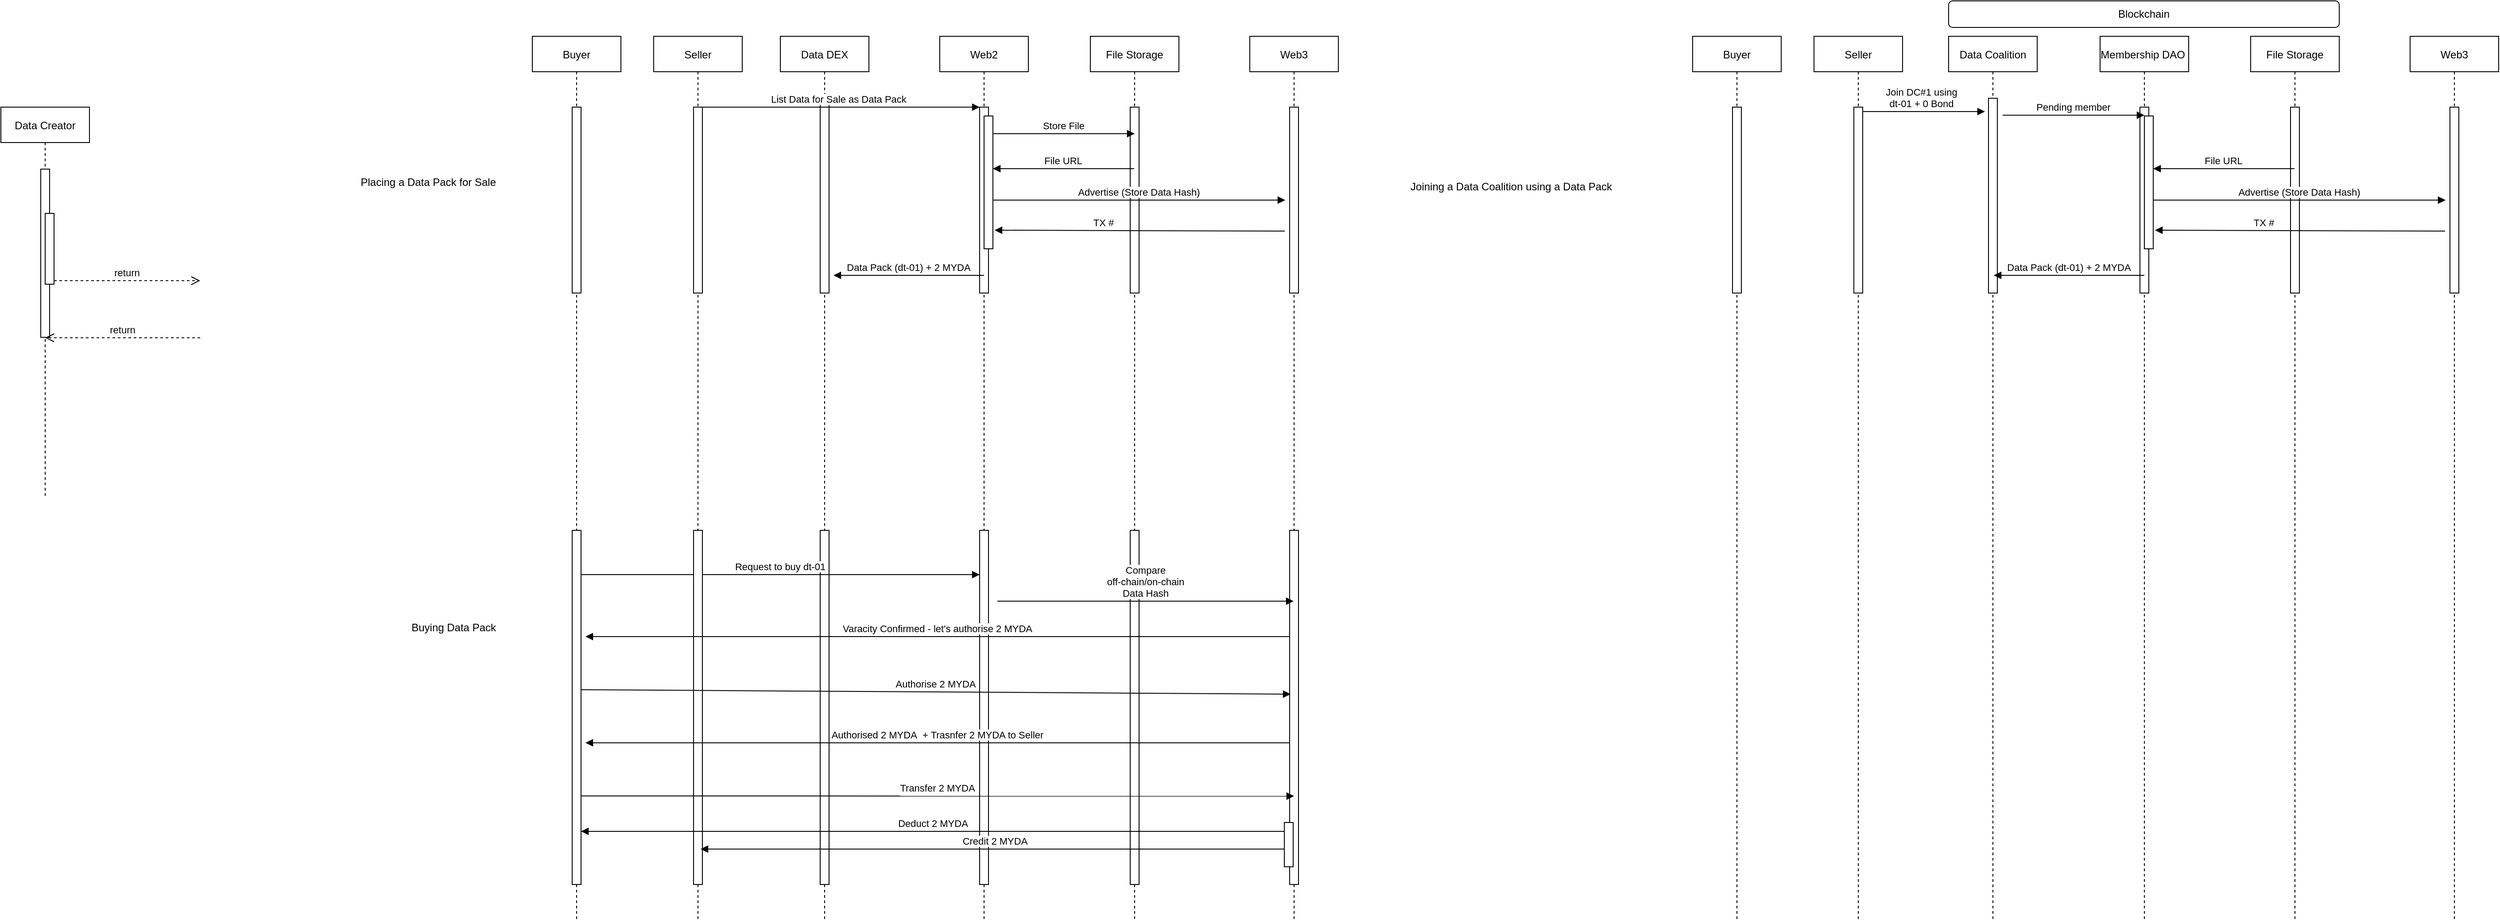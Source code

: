 <mxfile version="14.9.4" type="github">
  <diagram id="kgpKYQtTHZ0yAKxKKP6v" name="Page-1">
    <mxGraphModel dx="2038" dy="643" grid="1" gridSize="10" guides="1" tooltips="1" connect="1" arrows="1" fold="1" page="1" pageScale="1" pageWidth="850" pageHeight="1100" math="0" shadow="0">
      <root>
        <mxCell id="0" />
        <mxCell id="1" parent="0" />
        <mxCell id="3nuBFxr9cyL0pnOWT2aG-1" value="Data DEX" style="shape=umlLifeline;perimeter=lifelinePerimeter;container=1;collapsible=0;recursiveResize=0;rounded=0;shadow=0;strokeWidth=1;" parent="1" vertex="1">
          <mxGeometry x="120" y="80" width="100" height="1000" as="geometry" />
        </mxCell>
        <mxCell id="3nuBFxr9cyL0pnOWT2aG-2" value="" style="points=[];perimeter=orthogonalPerimeter;rounded=0;shadow=0;strokeWidth=1;" parent="3nuBFxr9cyL0pnOWT2aG-1" vertex="1">
          <mxGeometry x="45" y="70" width="10" height="220" as="geometry" />
        </mxCell>
        <mxCell id="3nuBFxr9cyL0pnOWT2aG-5" value="Web2" style="shape=umlLifeline;perimeter=lifelinePerimeter;container=1;collapsible=0;recursiveResize=0;rounded=0;shadow=0;strokeWidth=1;" parent="1" vertex="1">
          <mxGeometry x="300" y="80" width="100" height="1000" as="geometry" />
        </mxCell>
        <mxCell id="3nuBFxr9cyL0pnOWT2aG-6" value="" style="points=[];perimeter=orthogonalPerimeter;rounded=0;shadow=0;strokeWidth=1;" parent="3nuBFxr9cyL0pnOWT2aG-5" vertex="1">
          <mxGeometry x="45" y="80" width="10" height="210" as="geometry" />
        </mxCell>
        <mxCell id="3nuBFxr9cyL0pnOWT2aG-8" value="List Data for Sale as Data Pack" style="verticalAlign=bottom;endArrow=block;entryX=0;entryY=0;shadow=0;strokeWidth=1;" parent="1" source="1JZwEOz0w4YKWxdGUJ9g-25" target="3nuBFxr9cyL0pnOWT2aG-6" edge="1">
          <mxGeometry relative="1" as="geometry">
            <mxPoint x="275" y="160" as="sourcePoint" />
          </mxGeometry>
        </mxCell>
        <mxCell id="1JZwEOz0w4YKWxdGUJ9g-1" value="Web3" style="shape=umlLifeline;perimeter=lifelinePerimeter;container=1;collapsible=0;recursiveResize=0;rounded=0;shadow=0;strokeWidth=1;" vertex="1" parent="1">
          <mxGeometry x="650" y="80" width="100" height="1000" as="geometry" />
        </mxCell>
        <mxCell id="1JZwEOz0w4YKWxdGUJ9g-2" value="" style="points=[];perimeter=orthogonalPerimeter;rounded=0;shadow=0;strokeWidth=1;" vertex="1" parent="1JZwEOz0w4YKWxdGUJ9g-1">
          <mxGeometry x="45" y="80" width="10" height="210" as="geometry" />
        </mxCell>
        <mxCell id="1JZwEOz0w4YKWxdGUJ9g-3" value="File Storage" style="shape=umlLifeline;perimeter=lifelinePerimeter;container=1;collapsible=0;recursiveResize=0;rounded=0;shadow=0;strokeWidth=1;" vertex="1" parent="1">
          <mxGeometry x="470" y="80" width="100" height="1000" as="geometry" />
        </mxCell>
        <mxCell id="1JZwEOz0w4YKWxdGUJ9g-4" value="" style="points=[];perimeter=orthogonalPerimeter;rounded=0;shadow=0;strokeWidth=1;" vertex="1" parent="1JZwEOz0w4YKWxdGUJ9g-3">
          <mxGeometry x="45" y="80" width="10" height="210" as="geometry" />
        </mxCell>
        <mxCell id="1JZwEOz0w4YKWxdGUJ9g-5" value="Store File" style="verticalAlign=bottom;endArrow=block;shadow=0;strokeWidth=1;" edge="1" parent="1">
          <mxGeometry relative="1" as="geometry">
            <mxPoint x="360" y="190.0" as="sourcePoint" />
            <mxPoint x="520" y="190" as="targetPoint" />
          </mxGeometry>
        </mxCell>
        <mxCell id="1JZwEOz0w4YKWxdGUJ9g-6" value="File URL" style="verticalAlign=bottom;endArrow=block;entryX=1;entryY=0;shadow=0;strokeWidth=1;" edge="1" parent="1" source="1JZwEOz0w4YKWxdGUJ9g-3">
          <mxGeometry relative="1" as="geometry">
            <mxPoint x="500" y="230" as="sourcePoint" />
            <mxPoint x="360" y="229.5" as="targetPoint" />
          </mxGeometry>
        </mxCell>
        <mxCell id="1JZwEOz0w4YKWxdGUJ9g-7" value="" style="points=[];perimeter=orthogonalPerimeter;rounded=0;shadow=0;strokeWidth=1;" vertex="1" parent="1">
          <mxGeometry x="350" y="170" width="10" height="150" as="geometry" />
        </mxCell>
        <mxCell id="1JZwEOz0w4YKWxdGUJ9g-8" value="Advertise (Store Data Hash)" style="verticalAlign=bottom;endArrow=block;shadow=0;strokeWidth=1;" edge="1" parent="1">
          <mxGeometry relative="1" as="geometry">
            <mxPoint x="360" y="265.0" as="sourcePoint" />
            <mxPoint x="690" y="265" as="targetPoint" />
          </mxGeometry>
        </mxCell>
        <mxCell id="1JZwEOz0w4YKWxdGUJ9g-10" value="TX #" style="verticalAlign=bottom;endArrow=block;entryX=1.2;entryY=0.86;shadow=0;strokeWidth=1;entryDx=0;entryDy=0;entryPerimeter=0;" edge="1" parent="1" target="1JZwEOz0w4YKWxdGUJ9g-7">
          <mxGeometry x="0.248" relative="1" as="geometry">
            <mxPoint x="689.5" y="300" as="sourcePoint" />
            <mxPoint x="530" y="300" as="targetPoint" />
            <mxPoint as="offset" />
          </mxGeometry>
        </mxCell>
        <mxCell id="1JZwEOz0w4YKWxdGUJ9g-11" value="Data Creator" style="shape=umlLifeline;perimeter=lifelinePerimeter;container=1;collapsible=0;recursiveResize=0;rounded=0;shadow=0;strokeWidth=1;" vertex="1" parent="1">
          <mxGeometry x="-760" y="160" width="100" height="440" as="geometry" />
        </mxCell>
        <mxCell id="1JZwEOz0w4YKWxdGUJ9g-12" value="" style="points=[];perimeter=orthogonalPerimeter;rounded=0;shadow=0;strokeWidth=1;" vertex="1" parent="1JZwEOz0w4YKWxdGUJ9g-11">
          <mxGeometry x="45" y="70" width="10" height="190" as="geometry" />
        </mxCell>
        <mxCell id="1JZwEOz0w4YKWxdGUJ9g-13" value="" style="points=[];perimeter=orthogonalPerimeter;rounded=0;shadow=0;strokeWidth=1;" vertex="1" parent="1JZwEOz0w4YKWxdGUJ9g-11">
          <mxGeometry x="50" y="120" width="10" height="80" as="geometry" />
        </mxCell>
        <mxCell id="1JZwEOz0w4YKWxdGUJ9g-14" value="return" style="verticalAlign=bottom;endArrow=open;dashed=1;endSize=8;exitX=0;exitY=0.95;shadow=0;strokeWidth=1;" edge="1" parent="1" target="1JZwEOz0w4YKWxdGUJ9g-11">
          <mxGeometry relative="1" as="geometry">
            <mxPoint x="-605" y="316" as="targetPoint" />
            <mxPoint x="-535" y="420.5" as="sourcePoint" />
          </mxGeometry>
        </mxCell>
        <mxCell id="1JZwEOz0w4YKWxdGUJ9g-15" value="return" style="verticalAlign=bottom;endArrow=open;dashed=1;endSize=8;exitX=1;exitY=0.95;shadow=0;strokeWidth=1;" edge="1" parent="1" source="1JZwEOz0w4YKWxdGUJ9g-13">
          <mxGeometry relative="1" as="geometry">
            <mxPoint x="-535" y="356" as="targetPoint" />
          </mxGeometry>
        </mxCell>
        <mxCell id="1JZwEOz0w4YKWxdGUJ9g-16" value="Data Pack (dt-01) + 2 MYDA" style="verticalAlign=bottom;endArrow=block;shadow=0;strokeWidth=1;" edge="1" parent="1">
          <mxGeometry relative="1" as="geometry">
            <mxPoint x="350" y="350" as="sourcePoint" />
            <mxPoint x="180" y="350" as="targetPoint" />
          </mxGeometry>
        </mxCell>
        <mxCell id="1JZwEOz0w4YKWxdGUJ9g-17" value="Placing a Data Pack for Sale" style="text;html=1;align=right;verticalAlign=middle;resizable=0;points=[];autosize=1;strokeColor=none;" vertex="1" parent="1">
          <mxGeometry x="-370" y="235" width="170" height="20" as="geometry" />
        </mxCell>
        <mxCell id="1JZwEOz0w4YKWxdGUJ9g-18" value="Buying Data Pack" style="text;html=1;align=right;verticalAlign=middle;resizable=0;points=[];autosize=1;strokeColor=none;" vertex="1" parent="1">
          <mxGeometry x="-310" y="738" width="110" height="20" as="geometry" />
        </mxCell>
        <mxCell id="1JZwEOz0w4YKWxdGUJ9g-19" value="" style="points=[];perimeter=orthogonalPerimeter;rounded=0;shadow=0;strokeWidth=1;" vertex="1" parent="1">
          <mxGeometry x="345" y="638" width="10" height="400" as="geometry" />
        </mxCell>
        <mxCell id="1JZwEOz0w4YKWxdGUJ9g-21" value="" style="points=[];perimeter=orthogonalPerimeter;rounded=0;shadow=0;strokeWidth=1;" vertex="1" parent="1">
          <mxGeometry x="165" y="638" width="10" height="400" as="geometry" />
        </mxCell>
        <mxCell id="1JZwEOz0w4YKWxdGUJ9g-22" value="" style="points=[];perimeter=orthogonalPerimeter;rounded=0;shadow=0;strokeWidth=1;" vertex="1" parent="1">
          <mxGeometry x="515" y="638" width="10" height="400" as="geometry" />
        </mxCell>
        <mxCell id="1JZwEOz0w4YKWxdGUJ9g-23" value="" style="points=[];perimeter=orthogonalPerimeter;rounded=0;shadow=0;strokeWidth=1;" vertex="1" parent="1">
          <mxGeometry x="695" y="638" width="10" height="400" as="geometry" />
        </mxCell>
        <mxCell id="1JZwEOz0w4YKWxdGUJ9g-24" value="Request to buy dt-01" style="verticalAlign=bottom;endArrow=block;entryX=0;entryY=0;shadow=0;strokeWidth=1;" edge="1" parent="1" source="1JZwEOz0w4YKWxdGUJ9g-32">
          <mxGeometry relative="1" as="geometry">
            <mxPoint x="175" y="688.0" as="sourcePoint" />
            <mxPoint x="345" y="688.0" as="targetPoint" />
          </mxGeometry>
        </mxCell>
        <mxCell id="1JZwEOz0w4YKWxdGUJ9g-25" value="Seller" style="shape=umlLifeline;perimeter=lifelinePerimeter;container=1;collapsible=0;recursiveResize=0;rounded=0;shadow=0;strokeWidth=1;" vertex="1" parent="1">
          <mxGeometry x="-23" y="80" width="100" height="1000" as="geometry" />
        </mxCell>
        <mxCell id="1JZwEOz0w4YKWxdGUJ9g-26" value="" style="points=[];perimeter=orthogonalPerimeter;rounded=0;shadow=0;strokeWidth=1;" vertex="1" parent="1JZwEOz0w4YKWxdGUJ9g-25">
          <mxGeometry x="45" y="80" width="10" height="210" as="geometry" />
        </mxCell>
        <mxCell id="1JZwEOz0w4YKWxdGUJ9g-27" value="" style="points=[];perimeter=orthogonalPerimeter;rounded=0;shadow=0;strokeWidth=1;" vertex="1" parent="1">
          <mxGeometry x="22" y="638" width="10" height="400" as="geometry" />
        </mxCell>
        <mxCell id="1JZwEOz0w4YKWxdGUJ9g-30" value="Buyer" style="shape=umlLifeline;perimeter=lifelinePerimeter;container=1;collapsible=0;recursiveResize=0;rounded=0;shadow=0;strokeWidth=1;" vertex="1" parent="1">
          <mxGeometry x="-160" y="80" width="100" height="1000" as="geometry" />
        </mxCell>
        <mxCell id="1JZwEOz0w4YKWxdGUJ9g-31" value="" style="points=[];perimeter=orthogonalPerimeter;rounded=0;shadow=0;strokeWidth=1;" vertex="1" parent="1JZwEOz0w4YKWxdGUJ9g-30">
          <mxGeometry x="45" y="80" width="10" height="210" as="geometry" />
        </mxCell>
        <mxCell id="1JZwEOz0w4YKWxdGUJ9g-32" value="" style="points=[];perimeter=orthogonalPerimeter;rounded=0;shadow=0;strokeWidth=1;" vertex="1" parent="1">
          <mxGeometry x="-115" y="638" width="10" height="400" as="geometry" />
        </mxCell>
        <mxCell id="1JZwEOz0w4YKWxdGUJ9g-34" value="Compare &#xa;off-chain/on-chain &#xa;Data Hash" style="verticalAlign=bottom;endArrow=block;shadow=0;strokeWidth=1;" edge="1" parent="1">
          <mxGeometry relative="1" as="geometry">
            <mxPoint x="365" y="718.0" as="sourcePoint" />
            <mxPoint x="699.5" y="718" as="targetPoint" />
          </mxGeometry>
        </mxCell>
        <mxCell id="1JZwEOz0w4YKWxdGUJ9g-35" value="Varacity Confirmed - let&#39;s authorise 2 MYDA" style="verticalAlign=bottom;endArrow=block;shadow=0;strokeWidth=1;" edge="1" parent="1">
          <mxGeometry relative="1" as="geometry">
            <mxPoint x="695" y="758" as="sourcePoint" />
            <mxPoint x="-100" y="758" as="targetPoint" />
          </mxGeometry>
        </mxCell>
        <mxCell id="1JZwEOz0w4YKWxdGUJ9g-37" value="Authorise 2 MYDA" style="verticalAlign=bottom;endArrow=block;shadow=0;strokeWidth=1;" edge="1" parent="1">
          <mxGeometry relative="1" as="geometry">
            <mxPoint x="-105" y="818.0" as="sourcePoint" />
            <mxPoint x="696" y="823" as="targetPoint" />
          </mxGeometry>
        </mxCell>
        <mxCell id="1JZwEOz0w4YKWxdGUJ9g-38" value="Authorised 2 MYDA  + Trasnfer 2 MYDA to Seller" style="verticalAlign=bottom;endArrow=block;shadow=0;strokeWidth=1;" edge="1" parent="1">
          <mxGeometry relative="1" as="geometry">
            <mxPoint x="695" y="878" as="sourcePoint" />
            <mxPoint x="-100" y="878" as="targetPoint" />
          </mxGeometry>
        </mxCell>
        <mxCell id="1JZwEOz0w4YKWxdGUJ9g-39" value="Transfer 2 MYDA" style="verticalAlign=bottom;endArrow=block;shadow=0;strokeWidth=1;entryX=0.5;entryY=0.563;entryDx=0;entryDy=0;entryPerimeter=0;" edge="1" parent="1">
          <mxGeometry relative="1" as="geometry">
            <mxPoint x="-105" y="938.0" as="sourcePoint" />
            <mxPoint x="700" y="938.16" as="targetPoint" />
          </mxGeometry>
        </mxCell>
        <mxCell id="1JZwEOz0w4YKWxdGUJ9g-40" value="Deduct 2 MYDA" style="verticalAlign=bottom;endArrow=block;shadow=0;strokeWidth=1;" edge="1" parent="1">
          <mxGeometry relative="1" as="geometry">
            <mxPoint x="690" y="978" as="sourcePoint" />
            <mxPoint x="-105" y="978" as="targetPoint" />
          </mxGeometry>
        </mxCell>
        <mxCell id="1JZwEOz0w4YKWxdGUJ9g-41" value="Credit 2 MYDA" style="verticalAlign=bottom;endArrow=block;shadow=0;strokeWidth=1;" edge="1" parent="1">
          <mxGeometry relative="1" as="geometry">
            <mxPoint x="695" y="998" as="sourcePoint" />
            <mxPoint x="30" y="998" as="targetPoint" />
          </mxGeometry>
        </mxCell>
        <mxCell id="1JZwEOz0w4YKWxdGUJ9g-42" value="" style="points=[];perimeter=orthogonalPerimeter;rounded=0;shadow=0;strokeWidth=1;" vertex="1" parent="1">
          <mxGeometry x="689" y="968" width="10" height="50" as="geometry" />
        </mxCell>
        <mxCell id="1JZwEOz0w4YKWxdGUJ9g-62" value="Joining a Data Coalition using a Data Pack" style="text;html=1;align=right;verticalAlign=middle;resizable=0;points=[];autosize=1;strokeColor=none;" vertex="1" parent="1">
          <mxGeometry x="820" y="240" width="240" height="20" as="geometry" />
        </mxCell>
        <mxCell id="1JZwEOz0w4YKWxdGUJ9g-63" value="Data Coalition" style="shape=umlLifeline;perimeter=lifelinePerimeter;container=1;collapsible=0;recursiveResize=0;rounded=0;shadow=0;strokeWidth=1;" vertex="1" parent="1">
          <mxGeometry x="1439" y="80" width="100" height="1000" as="geometry" />
        </mxCell>
        <mxCell id="1JZwEOz0w4YKWxdGUJ9g-64" value="" style="points=[];perimeter=orthogonalPerimeter;rounded=0;shadow=0;strokeWidth=1;" vertex="1" parent="1JZwEOz0w4YKWxdGUJ9g-63">
          <mxGeometry x="45" y="70" width="10" height="220" as="geometry" />
        </mxCell>
        <mxCell id="1JZwEOz0w4YKWxdGUJ9g-65" value="Membership DAO " style="shape=umlLifeline;perimeter=lifelinePerimeter;container=1;collapsible=0;recursiveResize=0;rounded=0;shadow=0;strokeWidth=1;" vertex="1" parent="1">
          <mxGeometry x="1610" y="80" width="100" height="1000" as="geometry" />
        </mxCell>
        <mxCell id="1JZwEOz0w4YKWxdGUJ9g-66" value="" style="points=[];perimeter=orthogonalPerimeter;rounded=0;shadow=0;strokeWidth=1;" vertex="1" parent="1JZwEOz0w4YKWxdGUJ9g-65">
          <mxGeometry x="45" y="80" width="10" height="210" as="geometry" />
        </mxCell>
        <mxCell id="1JZwEOz0w4YKWxdGUJ9g-67" value="Join DC#1 using &#xa;dt-01 + 0 Bond" style="verticalAlign=bottom;endArrow=block;shadow=0;strokeWidth=1;" edge="1" parent="1" source="1JZwEOz0w4YKWxdGUJ9g-78">
          <mxGeometry relative="1" as="geometry">
            <mxPoint x="1585" y="160" as="sourcePoint" />
            <mxPoint x="1480" y="165" as="targetPoint" />
          </mxGeometry>
        </mxCell>
        <mxCell id="1JZwEOz0w4YKWxdGUJ9g-68" value="Web3" style="shape=umlLifeline;perimeter=lifelinePerimeter;container=1;collapsible=0;recursiveResize=0;rounded=0;shadow=0;strokeWidth=1;" vertex="1" parent="1">
          <mxGeometry x="1960" y="80" width="100" height="1000" as="geometry" />
        </mxCell>
        <mxCell id="1JZwEOz0w4YKWxdGUJ9g-69" value="" style="points=[];perimeter=orthogonalPerimeter;rounded=0;shadow=0;strokeWidth=1;" vertex="1" parent="1JZwEOz0w4YKWxdGUJ9g-68">
          <mxGeometry x="45" y="80" width="10" height="210" as="geometry" />
        </mxCell>
        <mxCell id="1JZwEOz0w4YKWxdGUJ9g-70" value="File Storage" style="shape=umlLifeline;perimeter=lifelinePerimeter;container=1;collapsible=0;recursiveResize=0;rounded=0;shadow=0;strokeWidth=1;" vertex="1" parent="1">
          <mxGeometry x="1780" y="80" width="100" height="1000" as="geometry" />
        </mxCell>
        <mxCell id="1JZwEOz0w4YKWxdGUJ9g-71" value="" style="points=[];perimeter=orthogonalPerimeter;rounded=0;shadow=0;strokeWidth=1;" vertex="1" parent="1JZwEOz0w4YKWxdGUJ9g-70">
          <mxGeometry x="45" y="80" width="10" height="210" as="geometry" />
        </mxCell>
        <mxCell id="1JZwEOz0w4YKWxdGUJ9g-72" value="Pending member" style="verticalAlign=bottom;endArrow=block;shadow=0;strokeWidth=1;" edge="1" parent="1">
          <mxGeometry relative="1" as="geometry">
            <mxPoint x="1500" y="169.17" as="sourcePoint" />
            <mxPoint x="1660" y="169.17" as="targetPoint" />
          </mxGeometry>
        </mxCell>
        <mxCell id="1JZwEOz0w4YKWxdGUJ9g-73" value="File URL" style="verticalAlign=bottom;endArrow=block;entryX=1;entryY=0;shadow=0;strokeWidth=1;" edge="1" parent="1" source="1JZwEOz0w4YKWxdGUJ9g-70">
          <mxGeometry relative="1" as="geometry">
            <mxPoint x="1810" y="230" as="sourcePoint" />
            <mxPoint x="1670" y="229.5" as="targetPoint" />
          </mxGeometry>
        </mxCell>
        <mxCell id="1JZwEOz0w4YKWxdGUJ9g-74" value="" style="points=[];perimeter=orthogonalPerimeter;rounded=0;shadow=0;strokeWidth=1;" vertex="1" parent="1">
          <mxGeometry x="1660" y="170" width="10" height="150" as="geometry" />
        </mxCell>
        <mxCell id="1JZwEOz0w4YKWxdGUJ9g-75" value="Advertise (Store Data Hash)" style="verticalAlign=bottom;endArrow=block;shadow=0;strokeWidth=1;" edge="1" parent="1">
          <mxGeometry relative="1" as="geometry">
            <mxPoint x="1670" y="265" as="sourcePoint" />
            <mxPoint x="2000" y="265" as="targetPoint" />
          </mxGeometry>
        </mxCell>
        <mxCell id="1JZwEOz0w4YKWxdGUJ9g-76" value="TX #" style="verticalAlign=bottom;endArrow=block;entryX=1.2;entryY=0.86;shadow=0;strokeWidth=1;entryDx=0;entryDy=0;entryPerimeter=0;" edge="1" parent="1" target="1JZwEOz0w4YKWxdGUJ9g-74">
          <mxGeometry x="0.248" relative="1" as="geometry">
            <mxPoint x="1999.5" y="300" as="sourcePoint" />
            <mxPoint x="1840" y="300" as="targetPoint" />
            <mxPoint as="offset" />
          </mxGeometry>
        </mxCell>
        <mxCell id="1JZwEOz0w4YKWxdGUJ9g-77" value="Data Pack (dt-01) + 2 MYDA" style="verticalAlign=bottom;endArrow=block;shadow=0;strokeWidth=1;" edge="1" parent="1">
          <mxGeometry relative="1" as="geometry">
            <mxPoint x="1660" y="350" as="sourcePoint" />
            <mxPoint x="1490" y="350" as="targetPoint" />
          </mxGeometry>
        </mxCell>
        <mxCell id="1JZwEOz0w4YKWxdGUJ9g-78" value="Seller" style="shape=umlLifeline;perimeter=lifelinePerimeter;container=1;collapsible=0;recursiveResize=0;rounded=0;shadow=0;strokeWidth=1;" vertex="1" parent="1">
          <mxGeometry x="1287" y="80" width="100" height="1000" as="geometry" />
        </mxCell>
        <mxCell id="1JZwEOz0w4YKWxdGUJ9g-79" value="" style="points=[];perimeter=orthogonalPerimeter;rounded=0;shadow=0;strokeWidth=1;" vertex="1" parent="1JZwEOz0w4YKWxdGUJ9g-78">
          <mxGeometry x="45" y="80" width="10" height="210" as="geometry" />
        </mxCell>
        <mxCell id="1JZwEOz0w4YKWxdGUJ9g-80" value="Buyer" style="shape=umlLifeline;perimeter=lifelinePerimeter;container=1;collapsible=0;recursiveResize=0;rounded=0;shadow=0;strokeWidth=1;" vertex="1" parent="1">
          <mxGeometry x="1150" y="80" width="100" height="1000" as="geometry" />
        </mxCell>
        <mxCell id="1JZwEOz0w4YKWxdGUJ9g-81" value="" style="points=[];perimeter=orthogonalPerimeter;rounded=0;shadow=0;strokeWidth=1;" vertex="1" parent="1JZwEOz0w4YKWxdGUJ9g-80">
          <mxGeometry x="45" y="80" width="10" height="210" as="geometry" />
        </mxCell>
        <mxCell id="1JZwEOz0w4YKWxdGUJ9g-82" value="Blockchain" style="rounded=1;whiteSpace=wrap;html=1;" vertex="1" parent="1">
          <mxGeometry x="1439" y="40" width="441" height="30" as="geometry" />
        </mxCell>
      </root>
    </mxGraphModel>
  </diagram>
</mxfile>
